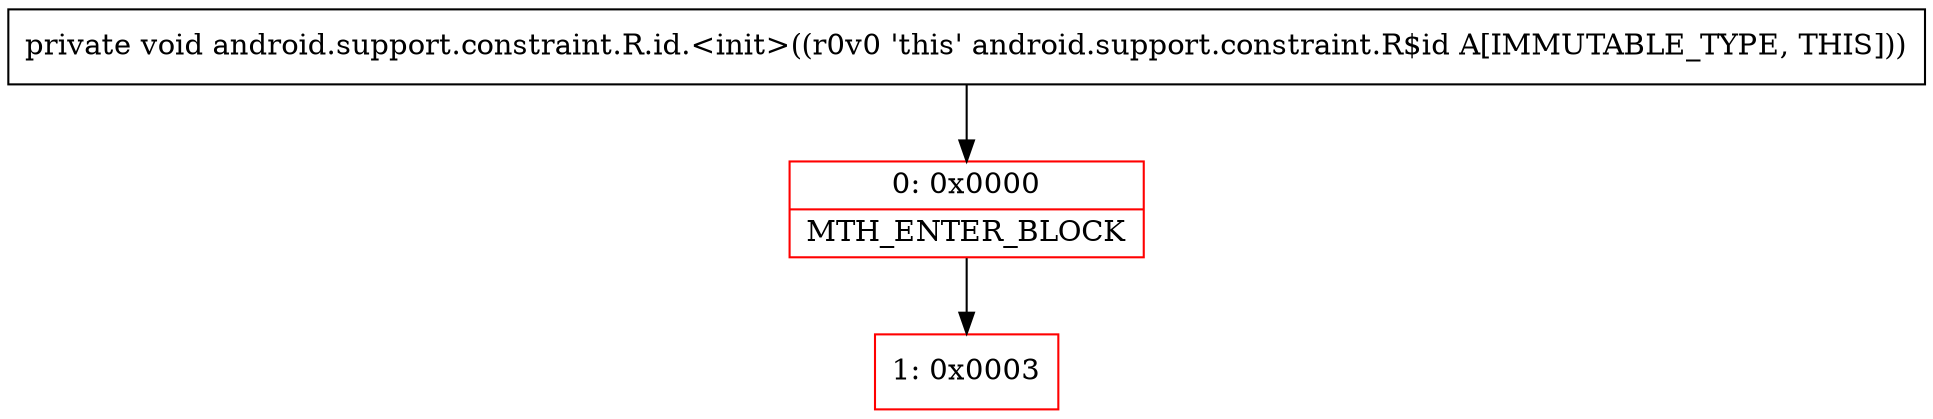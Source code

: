 digraph "CFG forandroid.support.constraint.R.id.\<init\>()V" {
subgraph cluster_Region_22281239 {
label = "R(0)";
node [shape=record,color=blue];
}
Node_0 [shape=record,color=red,label="{0\:\ 0x0000|MTH_ENTER_BLOCK\l}"];
Node_1 [shape=record,color=red,label="{1\:\ 0x0003}"];
MethodNode[shape=record,label="{private void android.support.constraint.R.id.\<init\>((r0v0 'this' android.support.constraint.R$id A[IMMUTABLE_TYPE, THIS])) }"];
MethodNode -> Node_0;
Node_0 -> Node_1;
}

